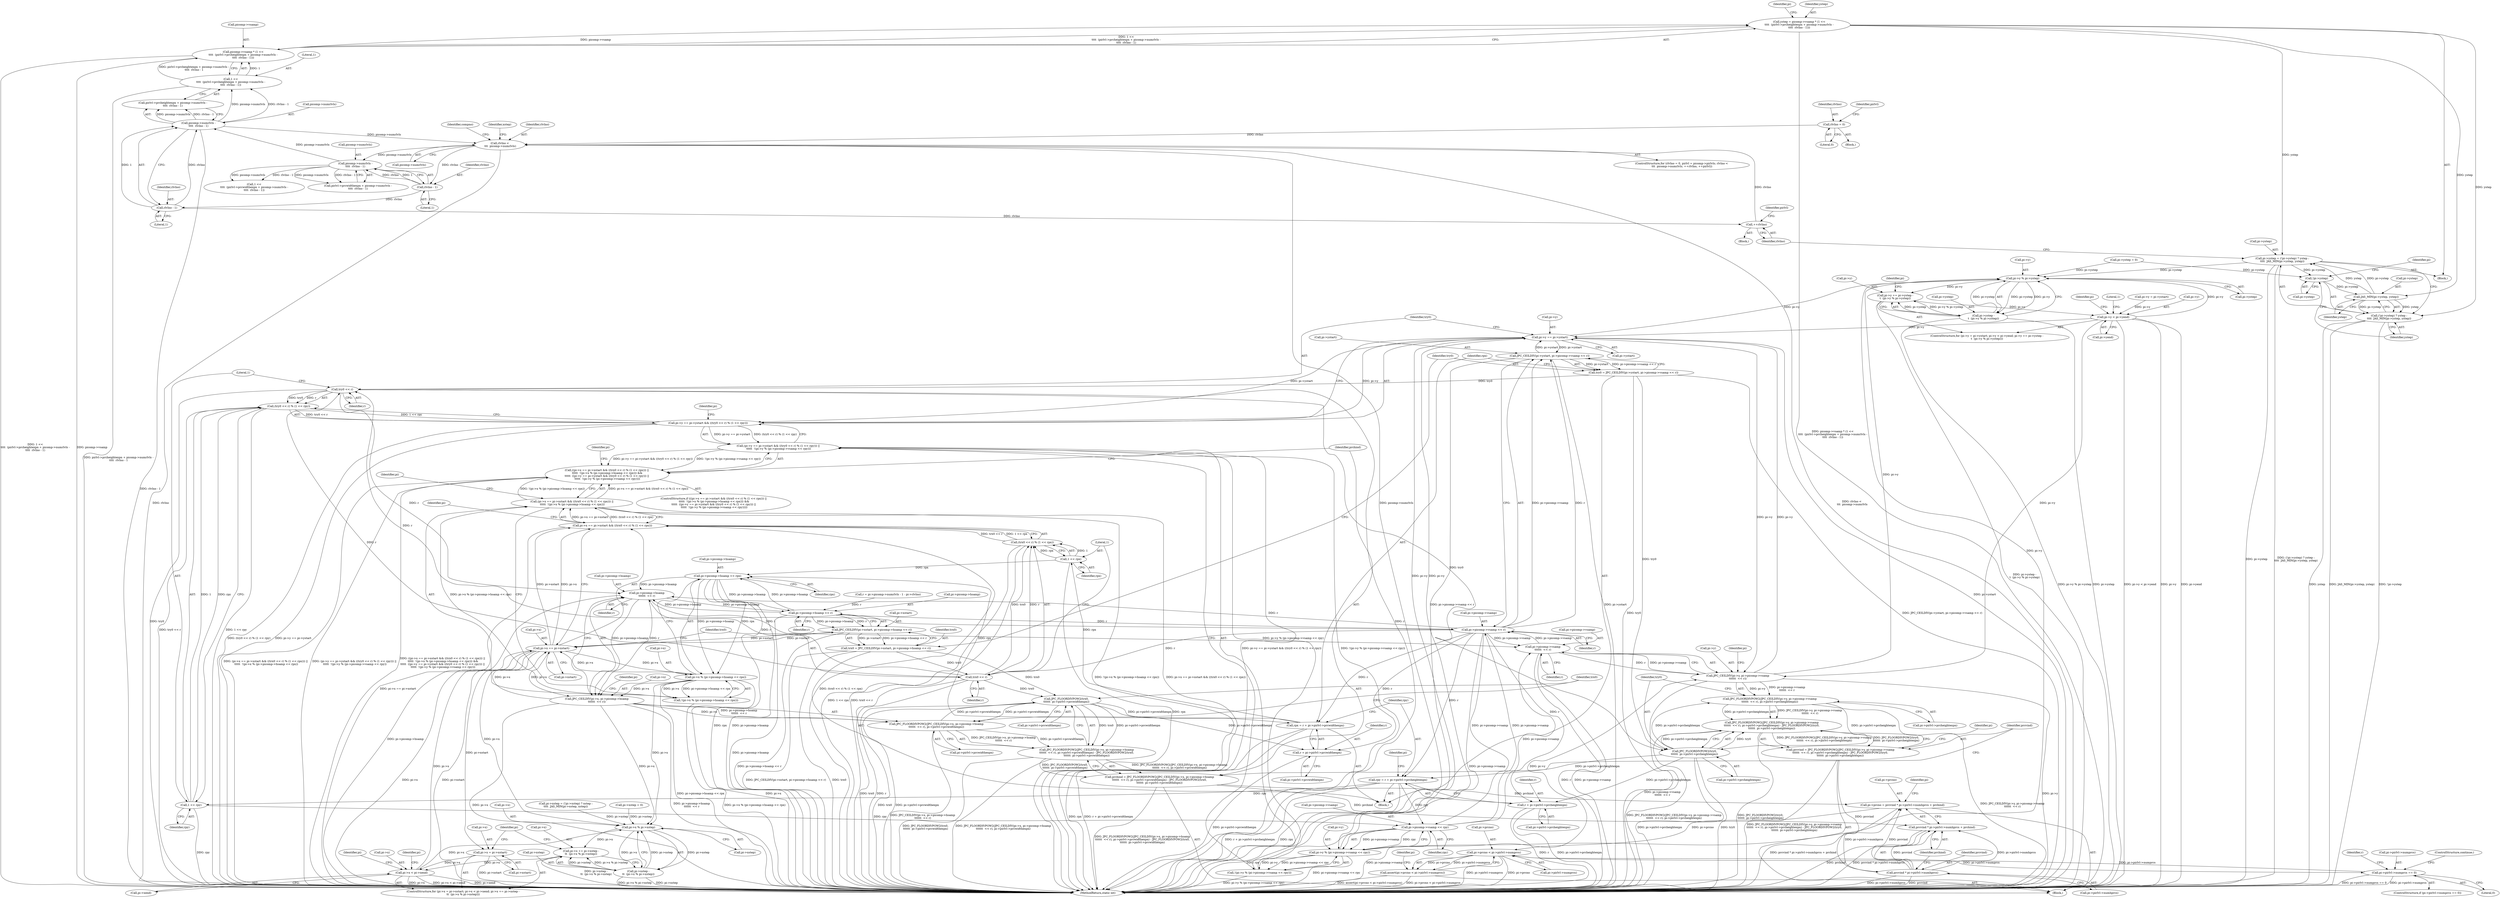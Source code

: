 digraph "1_jasper_aa0b0f79ade5eef8b0e7a214c03f5af54b36ba7d_0@integer" {
"1000203" [label="(Call,ystep = picomp->vsamp * (1 <<\n\t\t\t\t  (pirlvl->prcheightexpn + picomp->numrlvls -\n\t\t\t\t  rlvlno - 1)))"];
"1000205" [label="(Call,picomp->vsamp * (1 <<\n\t\t\t\t  (pirlvl->prcheightexpn + picomp->numrlvls -\n\t\t\t\t  rlvlno - 1)))"];
"1000209" [label="(Call,1 <<\n\t\t\t\t  (pirlvl->prcheightexpn + picomp->numrlvls -\n\t\t\t\t  rlvlno - 1))"];
"1000215" [label="(Call,picomp->numrlvls -\n\t\t\t\t  rlvlno - 1)"];
"1000196" [label="(Call,picomp->numrlvls -\n\t\t\t\t  rlvlno - 1)"];
"1000173" [label="(Call,rlvlno <\n \t\t\t  picomp->numrlvls)"];
"1000165" [label="(Call,rlvlno = 0)"];
"1000179" [label="(Call,++rlvlno)"];
"1000219" [label="(Call,rlvlno - 1)"];
"1000200" [label="(Call,rlvlno - 1)"];
"1000237" [label="(Call,pi->ystep = (!pi->ystep) ? ystep :\n\t\t\t\t  JAS_MIN(pi->ystep, ystep))"];
"1000242" [label="(Call,!pi->ystep)"];
"1000247" [label="(Call,JAS_MIN(pi->ystep, ystep))"];
"1000241" [label="(Call,(!pi->ystep) ? ystep :\n\t\t\t\t  JAS_MIN(pi->ystep, ystep))"];
"1000280" [label="(Call,pi->y % pi->ystep)"];
"1000272" [label="(Call,pi->y += pi->ystep -\n\t  (pi->y % pi->ystep))"];
"1000265" [label="(Call,pi->y < pi->yend)"];
"1000516" [label="(Call,pi->y == pi->ystart)"];
"1000455" [label="(Call,JPC_CEILDIV(pi->ystart, pi->picomp->vsamp << r))"];
"1000453" [label="(Call,try0 = JPC_CEILDIV(pi->ystart, pi->picomp->vsamp << r))"];
"1000524" [label="(Call,try0 << r)"];
"1000523" [label="(Call,(try0 << r) % (1 << rpy))"];
"1000515" [label="(Call,pi->y == pi->ystart && ((try0 << r) % (1 << rpy)))"];
"1000514" [label="(Call,(pi->y == pi->ystart && ((try0 << r) % (1 << rpy))) ||\n \t\t\t\t\t  !(pi->y % (pi->picomp->vsamp << rpy)))"];
"1000485" [label="(Call,((pi->x == pi->xstart && ((trx0 << r) % (1 << rpx))) ||\n \t\t\t\t\t  !(pi->x % (pi->picomp->hsamp << rpx))) &&\n\t\t\t\t\t  ((pi->y == pi->ystart && ((try0 << r) % (1 << rpy))) ||\n \t\t\t\t\t  !(pi->y % (pi->picomp->vsamp << rpy))))"];
"1000551" [label="(Call,pi->picomp->hsamp\n\t\t\t\t\t\t  << r)"];
"1000446" [label="(Call,pi->picomp->hsamp << r)"];
"1000442" [label="(Call,JPC_CEILDIV(pi->xstart, pi->picomp->hsamp << r))"];
"1000440" [label="(Call,trx0 = JPC_CEILDIV(pi->xstart, pi->picomp->hsamp << r))"];
"1000496" [label="(Call,trx0 << r)"];
"1000495" [label="(Call,(trx0 << r) % (1 << rpx))"];
"1000487" [label="(Call,pi->x == pi->xstart && ((trx0 << r) % (1 << rpx)))"];
"1000486" [label="(Call,(pi->x == pi->xstart && ((trx0 << r) % (1 << rpx))) ||\n \t\t\t\t\t  !(pi->x % (pi->picomp->hsamp << rpx)))"];
"1000563" [label="(Call,JPC_FLOORDIVPOW2(trx0,\n\t\t\t\t\t\t  pi->pirlvl->prcwidthexpn))"];
"1000466" [label="(Call,rpx = r + pi->pirlvl->prcwidthexpn)"];
"1000499" [label="(Call,1 << rpx)"];
"1000507" [label="(Call,pi->picomp->hsamp << rpx)"];
"1000503" [label="(Call,pi->x % (pi->picomp->hsamp << rpx))"];
"1000311" [label="(Call,pi->x % pi->xstep)"];
"1000303" [label="(Call,pi->x += pi->xstep -\n\t\t  (pi->x % pi->xstep))"];
"1000296" [label="(Call,pi->x < pi->xend)"];
"1000488" [label="(Call,pi->x == pi->xstart)"];
"1000289" [label="(Call,pi->x = pi->xstart)"];
"1000547" [label="(Call,JPC_CEILDIV(pi->x, pi->picomp->hsamp\n\t\t\t\t\t\t  << r))"];
"1000546" [label="(Call,JPC_FLOORDIVPOW2(JPC_CEILDIV(pi->x, pi->picomp->hsamp\n\t\t\t\t\t\t  << r), pi->pirlvl->prcwidthexpn))"];
"1000545" [label="(Call,JPC_FLOORDIVPOW2(JPC_CEILDIV(pi->x, pi->picomp->hsamp\n\t\t\t\t\t\t  << r), pi->pirlvl->prcwidthexpn) - JPC_FLOORDIVPOW2(trx0,\n\t\t\t\t\t\t  pi->pirlvl->prcwidthexpn))"];
"1000543" [label="(Call,prchind = JPC_FLOORDIVPOW2(JPC_CEILDIV(pi->x, pi->picomp->hsamp\n\t\t\t\t\t\t  << r), pi->pirlvl->prcwidthexpn) - JPC_FLOORDIVPOW2(trx0,\n\t\t\t\t\t\t  pi->pirlvl->prcwidthexpn))"];
"1000597" [label="(Call,pi->prcno = prcvind * pi->pirlvl->numhprcs + prchind)"];
"1000611" [label="(Call,pi->prcno < pi->pirlvl->numprcs)"];
"1000418" [label="(Call,pi->pirlvl->numprcs == 0)"];
"1000610" [label="(Call,assert(pi->prcno < pi->pirlvl->numprcs))"];
"1000601" [label="(Call,prcvind * pi->pirlvl->numhprcs + prchind)"];
"1000307" [label="(Call,pi->xstep -\n\t\t  (pi->x % pi->xstep))"];
"1000502" [label="(Call,!(pi->x % (pi->picomp->hsamp << rpx)))"];
"1000468" [label="(Call,r + pi->pirlvl->prcwidthexpn)"];
"1000459" [label="(Call,pi->picomp->vsamp << r)"];
"1000475" [label="(Call,rpy = r + pi->pirlvl->prcheightexpn)"];
"1000527" [label="(Call,1 << rpy)"];
"1000535" [label="(Call,pi->picomp->vsamp << rpy)"];
"1000531" [label="(Call,pi->y % (pi->picomp->vsamp << rpy))"];
"1000530" [label="(Call,!(pi->y % (pi->picomp->vsamp << rpy)))"];
"1000574" [label="(Call,JPC_CEILDIV(pi->y, pi->picomp->vsamp\n\t\t\t\t\t\t  << r))"];
"1000573" [label="(Call,JPC_FLOORDIVPOW2(JPC_CEILDIV(pi->y, pi->picomp->vsamp\n\t\t\t\t\t\t  << r), pi->pirlvl->prcheightexpn))"];
"1000572" [label="(Call,JPC_FLOORDIVPOW2(JPC_CEILDIV(pi->y, pi->picomp->vsamp\n\t\t\t\t\t\t  << r), pi->pirlvl->prcheightexpn) - JPC_FLOORDIVPOW2(try0,\n\t\t\t\t\t\t  pi->pirlvl->prcheightexpn))"];
"1000570" [label="(Call,prcvind = JPC_FLOORDIVPOW2(JPC_CEILDIV(pi->y, pi->picomp->vsamp\n\t\t\t\t\t\t  << r), pi->pirlvl->prcheightexpn) - JPC_FLOORDIVPOW2(try0,\n\t\t\t\t\t\t  pi->pirlvl->prcheightexpn))"];
"1000602" [label="(Call,prcvind * pi->pirlvl->numhprcs)"];
"1000590" [label="(Call,JPC_FLOORDIVPOW2(try0,\n\t\t\t\t\t\t  pi->pirlvl->prcheightexpn))"];
"1000477" [label="(Call,r + pi->pirlvl->prcheightexpn)"];
"1000578" [label="(Call,pi->picomp->vsamp\n\t\t\t\t\t\t  << r)"];
"1000276" [label="(Call,pi->ystep -\n\t  (pi->y % pi->ystep))"];
"1000219" [label="(Call,rlvlno - 1)"];
"1000611" [label="(Call,pi->prcno < pi->pirlvl->numprcs)"];
"1000274" [label="(Identifier,pi)"];
"1000612" [label="(Call,pi->prcno)"];
"1000501" [label="(Identifier,rpx)"];
"1000598" [label="(Call,pi->prcno)"];
"1000249" [label="(Identifier,pi)"];
"1000163" [label="(ControlStructure,for (rlvlno = 0, pirlvl = picomp->pirlvls; rlvlno <\n \t\t\t  picomp->numrlvls; ++rlvlno, ++pirlvl))"];
"1000272" [label="(Call,pi->y += pi->ystep -\n\t  (pi->y % pi->ystep))"];
"1000478" [label="(Identifier,r)"];
"1000546" [label="(Call,JPC_FLOORDIVPOW2(JPC_CEILDIV(pi->x, pi->picomp->hsamp\n\t\t\t\t\t\t  << r), pi->pirlvl->prcwidthexpn))"];
"1000604" [label="(Call,pi->pirlvl->numhprcs)"];
"1000257" [label="(ControlStructure,for (pi->y = pi->ystart; pi->y < pi->yend; pi->y += pi->ystep -\n\t  (pi->y % pi->ystep)))"];
"1000484" [label="(ControlStructure,if (((pi->x == pi->xstart && ((trx0 << r) % (1 << rpx))) ||\n \t\t\t\t\t  !(pi->x % (pi->picomp->hsamp << rpx))) &&\n\t\t\t\t\t  ((pi->y == pi->ystart && ((try0 << r) % (1 << rpy))) ||\n \t\t\t\t\t  !(pi->y % (pi->picomp->vsamp << rpy)))))"];
"1000303" [label="(Call,pi->x += pi->xstep -\n\t\t  (pi->x % pi->xstep))"];
"1000280" [label="(Call,pi->y % pi->ystep)"];
"1000498" [label="(Identifier,r)"];
"1000266" [label="(Call,pi->y)"];
"1000179" [label="(Call,++rlvlno)"];
"1000542" [label="(Block,)"];
"1000297" [label="(Call,pi->x)"];
"1000490" [label="(Identifier,pi)"];
"1000192" [label="(Call,pirlvl->prcwidthexpn + picomp->numrlvls -\n\t\t\t\t  rlvlno - 1)"];
"1000584" [label="(Identifier,r)"];
"1000291" [label="(Identifier,pi)"];
"1000165" [label="(Call,rlvlno = 0)"];
"1000529" [label="(Identifier,rpy)"];
"1000281" [label="(Call,pi->y)"];
"1000514" [label="(Call,(pi->y == pi->ystart && ((try0 << r) % (1 << rpy))) ||\n \t\t\t\t\t  !(pi->y % (pi->picomp->vsamp << rpy)))"];
"1000527" [label="(Call,1 << rpy)"];
"1000196" [label="(Call,picomp->numrlvls -\n\t\t\t\t  rlvlno - 1)"];
"1000304" [label="(Call,pi->x)"];
"1000440" [label="(Call,trx0 = JPC_CEILDIV(pi->xstart, pi->picomp->hsamp << r))"];
"1000504" [label="(Call,pi->x)"];
"1000312" [label="(Call,pi->x)"];
"1000410" [label="(Identifier,pi)"];
"1000419" [label="(Call,pi->pirlvl->numprcs)"];
"1000426" [label="(ControlStructure,continue;)"];
"1000469" [label="(Identifier,r)"];
"1000222" [label="(Call,pi->xstep = (!pi->xstep) ? xstep :\n\t\t\t\t  JAS_MIN(pi->xstep, xstep))"];
"1000587" [label="(Identifier,pi)"];
"1000487" [label="(Call,pi->x == pi->xstart && ((trx0 << r) % (1 << rpx)))"];
"1000485" [label="(Call,((pi->x == pi->xstart && ((trx0 << r) % (1 << rpx))) ||\n \t\t\t\t\t  !(pi->x % (pi->picomp->hsamp << rpx))) &&\n\t\t\t\t\t  ((pi->y == pi->ystart && ((try0 << r) % (1 << rpy))) ||\n \t\t\t\t\t  !(pi->y % (pi->picomp->vsamp << rpy))))"];
"1000183" [label="(Block,)"];
"1000508" [label="(Call,pi->picomp->hsamp)"];
"1000479" [label="(Call,pi->pirlvl->prcheightexpn)"];
"1000495" [label="(Call,(trx0 << r) % (1 << rpx))"];
"1000591" [label="(Identifier,try0)"];
"1000515" [label="(Call,pi->y == pi->ystart && ((try0 << r) % (1 << rpy)))"];
"1000676" [label="(MethodReturn,static int)"];
"1000293" [label="(Call,pi->xstart)"];
"1000531" [label="(Call,pi->y % (pi->picomp->vsamp << rpy))"];
"1000570" [label="(Call,prcvind = JPC_FLOORDIVPOW2(JPC_CEILDIV(pi->y, pi->picomp->vsamp\n\t\t\t\t\t\t  << r), pi->pirlvl->prcheightexpn) - JPC_FLOORDIVPOW2(try0,\n\t\t\t\t\t\t  pi->pirlvl->prcheightexpn))"];
"1000185" [label="(Identifier,xstep)"];
"1000166" [label="(Identifier,rlvlno)"];
"1000497" [label="(Identifier,trx0)"];
"1000300" [label="(Call,pi->xend)"];
"1000613" [label="(Identifier,pi)"];
"1000518" [label="(Identifier,pi)"];
"1000454" [label="(Identifier,try0)"];
"1000603" [label="(Identifier,prcvind)"];
"1000288" [label="(ControlStructure,for (pi->x = pi->xstart; pi->x < pi->xend; pi->x += pi->xstep -\n\t\t  (pi->x % pi->xstep)))"];
"1000243" [label="(Call,pi->ystep)"];
"1000528" [label="(Literal,1)"];
"1000532" [label="(Call,pi->y)"];
"1000475" [label="(Call,rpy = r + pi->pirlvl->prcheightexpn)"];
"1000599" [label="(Identifier,pi)"];
"1000132" [label="(Call,pi->xstep = 0)"];
"1000277" [label="(Call,pi->ystep)"];
"1000499" [label="(Call,1 << rpx)"];
"1000203" [label="(Call,ystep = picomp->vsamp * (1 <<\n\t\t\t\t  (pirlvl->prcheightexpn + picomp->numrlvls -\n\t\t\t\t  rlvlno - 1)))"];
"1000211" [label="(Call,pirlvl->prcheightexpn + picomp->numrlvls -\n\t\t\t\t  rlvlno - 1)"];
"1000541" [label="(Identifier,rpy)"];
"1000536" [label="(Call,pi->picomp->vsamp)"];
"1000418" [label="(Call,pi->pirlvl->numprcs == 0)"];
"1000574" [label="(Call,JPC_CEILDIV(pi->y, pi->picomp->vsamp\n\t\t\t\t\t\t  << r))"];
"1000535" [label="(Call,pi->picomp->vsamp << rpy)"];
"1000456" [label="(Call,pi->ystart)"];
"1000167" [label="(Literal,0)"];
"1000205" [label="(Call,picomp->vsamp * (1 <<\n\t\t\t\t  (pirlvl->prcheightexpn + picomp->numrlvls -\n\t\t\t\t  rlvlno - 1)))"];
"1000468" [label="(Call,r + pi->pirlvl->prcwidthexpn)"];
"1000290" [label="(Call,pi->x)"];
"1000174" [label="(Identifier,rlvlno)"];
"1000530" [label="(Call,!(pi->y % (pi->picomp->vsamp << rpy)))"];
"1000417" [label="(ControlStructure,if (pi->pirlvl->numprcs == 0))"];
"1000523" [label="(Call,(try0 << r) % (1 << rpy))"];
"1000323" [label="(Identifier,pi)"];
"1000427" [label="(Call,r = pi->picomp->numrlvls - 1 - pi->rlvlno)"];
"1000503" [label="(Call,pi->x % (pi->picomp->hsamp << rpx))"];
"1000164" [label="(Block,)"];
"1000572" [label="(Call,JPC_FLOORDIVPOW2(JPC_CEILDIV(pi->y, pi->picomp->vsamp\n\t\t\t\t\t\t  << r), pi->pirlvl->prcheightexpn) - JPC_FLOORDIVPOW2(try0,\n\t\t\t\t\t\t  pi->pirlvl->prcheightexpn))"];
"1000307" [label="(Call,pi->xstep -\n\t\t  (pi->x % pi->xstep))"];
"1000190" [label="(Call,1 <<\n\t\t\t\t  (pirlvl->prcwidthexpn + picomp->numrlvls -\n\t\t\t\t  rlvlno - 1))"];
"1000182" [label="(Identifier,pirlvl)"];
"1000284" [label="(Call,pi->ystep)"];
"1000597" [label="(Call,pi->prcno = prcvind * pi->pirlvl->numhprcs + prchind)"];
"1000575" [label="(Call,pi->y)"];
"1000452" [label="(Identifier,r)"];
"1000526" [label="(Identifier,r)"];
"1000557" [label="(Identifier,r)"];
"1000551" [label="(Call,pi->picomp->hsamp\n\t\t\t\t\t\t  << r)"];
"1000488" [label="(Call,pi->x == pi->xstart)"];
"1000221" [label="(Literal,1)"];
"1000237" [label="(Call,pi->ystep = (!pi->ystep) ? ystep :\n\t\t\t\t  JAS_MIN(pi->ystep, ystep))"];
"1000267" [label="(Identifier,pi)"];
"1000298" [label="(Identifier,pi)"];
"1000579" [label="(Call,pi->picomp->vsamp)"];
"1000251" [label="(Identifier,ystep)"];
"1000507" [label="(Call,pi->picomp->hsamp << rpx)"];
"1000224" [label="(Identifier,pi)"];
"1000563" [label="(Call,JPC_FLOORDIVPOW2(trx0,\n\t\t\t\t\t\t  pi->pirlvl->prcwidthexpn))"];
"1000520" [label="(Call,pi->ystart)"];
"1000470" [label="(Call,pi->pirlvl->prcwidthexpn)"];
"1000492" [label="(Call,pi->xstart)"];
"1000615" [label="(Call,pi->pirlvl->numprcs)"];
"1000311" [label="(Call,pi->x % pi->xstep)"];
"1000215" [label="(Call,picomp->numrlvls -\n\t\t\t\t  rlvlno - 1)"];
"1000424" [label="(Literal,0)"];
"1000201" [label="(Identifier,rlvlno)"];
"1000609" [label="(Identifier,prchind)"];
"1000315" [label="(Call,pi->xstep)"];
"1000496" [label="(Call,trx0 << r)"];
"1000169" [label="(Identifier,pirlvl)"];
"1000247" [label="(Call,JAS_MIN(pi->ystep, ystep))"];
"1000565" [label="(Call,pi->pirlvl->prcwidthexpn)"];
"1000558" [label="(Call,pi->pirlvl->prcwidthexpn)"];
"1000209" [label="(Call,1 <<\n\t\t\t\t  (pirlvl->prcheightexpn + picomp->numrlvls -\n\t\t\t\t  rlvlno - 1))"];
"1000296" [label="(Call,pi->x < pi->xend)"];
"1000200" [label="(Call,rlvlno - 1)"];
"1000545" [label="(Call,JPC_FLOORDIVPOW2(JPC_CEILDIV(pi->x, pi->picomp->hsamp\n\t\t\t\t\t\t  << r), pi->pirlvl->prcwidthexpn) - JPC_FLOORDIVPOW2(trx0,\n\t\t\t\t\t\t  pi->pirlvl->prcwidthexpn))"];
"1000206" [label="(Call,picomp->vsamp)"];
"1000159" [label="(Identifier,compno)"];
"1000443" [label="(Call,pi->xstart)"];
"1000564" [label="(Identifier,trx0)"];
"1000585" [label="(Call,pi->pirlvl->prcheightexpn)"];
"1000547" [label="(Call,JPC_CEILDIV(pi->x, pi->picomp->hsamp\n\t\t\t\t\t\t  << r))"];
"1000466" [label="(Call,rpx = r + pi->pirlvl->prcwidthexpn)"];
"1000477" [label="(Call,r + pi->pirlvl->prcheightexpn)"];
"1000467" [label="(Identifier,rpx)"];
"1000560" [label="(Identifier,pi)"];
"1000220" [label="(Identifier,rlvlno)"];
"1000180" [label="(Identifier,rlvlno)"];
"1000453" [label="(Call,try0 = JPC_CEILDIV(pi->ystart, pi->picomp->vsamp << r))"];
"1000446" [label="(Call,pi->picomp->hsamp << r)"];
"1000513" [label="(Identifier,rpx)"];
"1000137" [label="(Call,pi->ystep = 0)"];
"1000460" [label="(Call,pi->picomp->vsamp)"];
"1000578" [label="(Call,pi->picomp->vsamp\n\t\t\t\t\t\t  << r)"];
"1000524" [label="(Call,try0 << r)"];
"1000476" [label="(Identifier,rpy)"];
"1000202" [label="(Literal,1)"];
"1000248" [label="(Call,pi->ystep)"];
"1000592" [label="(Call,pi->pirlvl->prcheightexpn)"];
"1000246" [label="(Identifier,ystep)"];
"1000486" [label="(Call,(pi->x == pi->xstart && ((trx0 << r) % (1 << rpx))) ||\n \t\t\t\t\t  !(pi->x % (pi->picomp->hsamp << rpx)))"];
"1000543" [label="(Call,prchind = JPC_FLOORDIVPOW2(JPC_CEILDIV(pi->x, pi->picomp->hsamp\n\t\t\t\t\t\t  << r), pi->pirlvl->prcwidthexpn) - JPC_FLOORDIVPOW2(trx0,\n\t\t\t\t\t\t  pi->pirlvl->prcwidthexpn))"];
"1000459" [label="(Call,pi->picomp->vsamp << r)"];
"1000601" [label="(Call,prcvind * pi->pirlvl->numhprcs + prchind)"];
"1000197" [label="(Call,picomp->numrlvls)"];
"1000269" [label="(Call,pi->yend)"];
"1000273" [label="(Call,pi->y)"];
"1000623" [label="(Identifier,pi)"];
"1000590" [label="(Call,JPC_FLOORDIVPOW2(try0,\n\t\t\t\t\t\t  pi->pirlvl->prcheightexpn))"];
"1000265" [label="(Call,pi->y < pi->yend)"];
"1000175" [label="(Call,picomp->numrlvls)"];
"1000552" [label="(Call,pi->picomp->hsamp)"];
"1000416" [label="(Block,)"];
"1000465" [label="(Identifier,r)"];
"1000204" [label="(Identifier,ystep)"];
"1000500" [label="(Literal,1)"];
"1000675" [label="(Literal,1)"];
"1000517" [label="(Call,pi->y)"];
"1000447" [label="(Call,pi->picomp->hsamp)"];
"1000216" [label="(Call,picomp->numrlvls)"];
"1000525" [label="(Identifier,try0)"];
"1000516" [label="(Call,pi->y == pi->ystart)"];
"1000242" [label="(Call,!pi->ystep)"];
"1000489" [label="(Call,pi->x)"];
"1000602" [label="(Call,prcvind * pi->pirlvl->numhprcs)"];
"1000502" [label="(Call,!(pi->x % (pi->picomp->hsamp << rpx)))"];
"1000571" [label="(Identifier,prcvind)"];
"1000210" [label="(Literal,1)"];
"1000258" [label="(Call,pi->y = pi->ystart)"];
"1000289" [label="(Call,pi->x = pi->xstart)"];
"1000178" [label="(Block,)"];
"1000533" [label="(Identifier,pi)"];
"1000173" [label="(Call,rlvlno <\n \t\t\t  picomp->numrlvls)"];
"1000241" [label="(Call,(!pi->ystep) ? ystep :\n\t\t\t\t  JAS_MIN(pi->ystep, ystep))"];
"1000428" [label="(Identifier,r)"];
"1000544" [label="(Identifier,prchind)"];
"1000238" [label="(Call,pi->ystep)"];
"1000548" [label="(Call,pi->x)"];
"1000308" [label="(Call,pi->xstep)"];
"1000442" [label="(Call,JPC_CEILDIV(pi->xstart, pi->picomp->hsamp << r))"];
"1000573" [label="(Call,JPC_FLOORDIVPOW2(JPC_CEILDIV(pi->y, pi->picomp->vsamp\n\t\t\t\t\t\t  << r), pi->pirlvl->prcheightexpn))"];
"1000505" [label="(Identifier,pi)"];
"1000276" [label="(Call,pi->ystep -\n\t  (pi->y % pi->ystep))"];
"1000610" [label="(Call,assert(pi->prcno < pi->pirlvl->numprcs))"];
"1000441" [label="(Identifier,trx0)"];
"1000455" [label="(Call,JPC_CEILDIV(pi->ystart, pi->picomp->vsamp << r))"];
"1000203" -> "1000183"  [label="AST: "];
"1000203" -> "1000205"  [label="CFG: "];
"1000204" -> "1000203"  [label="AST: "];
"1000205" -> "1000203"  [label="AST: "];
"1000224" -> "1000203"  [label="CFG: "];
"1000203" -> "1000676"  [label="DDG: picomp->vsamp * (1 <<\n\t\t\t\t  (pirlvl->prcheightexpn + picomp->numrlvls -\n\t\t\t\t  rlvlno - 1))"];
"1000205" -> "1000203"  [label="DDG: picomp->vsamp"];
"1000205" -> "1000203"  [label="DDG: 1 <<\n\t\t\t\t  (pirlvl->prcheightexpn + picomp->numrlvls -\n\t\t\t\t  rlvlno - 1)"];
"1000203" -> "1000237"  [label="DDG: ystep"];
"1000203" -> "1000241"  [label="DDG: ystep"];
"1000203" -> "1000247"  [label="DDG: ystep"];
"1000205" -> "1000209"  [label="CFG: "];
"1000206" -> "1000205"  [label="AST: "];
"1000209" -> "1000205"  [label="AST: "];
"1000205" -> "1000676"  [label="DDG: 1 <<\n\t\t\t\t  (pirlvl->prcheightexpn + picomp->numrlvls -\n\t\t\t\t  rlvlno - 1)"];
"1000205" -> "1000676"  [label="DDG: picomp->vsamp"];
"1000209" -> "1000205"  [label="DDG: 1"];
"1000209" -> "1000205"  [label="DDG: pirlvl->prcheightexpn + picomp->numrlvls -\n\t\t\t\t  rlvlno - 1"];
"1000209" -> "1000211"  [label="CFG: "];
"1000210" -> "1000209"  [label="AST: "];
"1000211" -> "1000209"  [label="AST: "];
"1000209" -> "1000676"  [label="DDG: pirlvl->prcheightexpn + picomp->numrlvls -\n\t\t\t\t  rlvlno - 1"];
"1000215" -> "1000209"  [label="DDG: picomp->numrlvls"];
"1000215" -> "1000209"  [label="DDG: rlvlno - 1"];
"1000215" -> "1000211"  [label="AST: "];
"1000215" -> "1000219"  [label="CFG: "];
"1000216" -> "1000215"  [label="AST: "];
"1000219" -> "1000215"  [label="AST: "];
"1000211" -> "1000215"  [label="CFG: "];
"1000215" -> "1000676"  [label="DDG: rlvlno - 1"];
"1000215" -> "1000173"  [label="DDG: picomp->numrlvls"];
"1000215" -> "1000211"  [label="DDG: picomp->numrlvls"];
"1000215" -> "1000211"  [label="DDG: rlvlno - 1"];
"1000196" -> "1000215"  [label="DDG: picomp->numrlvls"];
"1000219" -> "1000215"  [label="DDG: rlvlno"];
"1000219" -> "1000215"  [label="DDG: 1"];
"1000196" -> "1000192"  [label="AST: "];
"1000196" -> "1000200"  [label="CFG: "];
"1000197" -> "1000196"  [label="AST: "];
"1000200" -> "1000196"  [label="AST: "];
"1000192" -> "1000196"  [label="CFG: "];
"1000196" -> "1000190"  [label="DDG: picomp->numrlvls"];
"1000196" -> "1000190"  [label="DDG: rlvlno - 1"];
"1000196" -> "1000192"  [label="DDG: picomp->numrlvls"];
"1000196" -> "1000192"  [label="DDG: rlvlno - 1"];
"1000173" -> "1000196"  [label="DDG: picomp->numrlvls"];
"1000200" -> "1000196"  [label="DDG: rlvlno"];
"1000200" -> "1000196"  [label="DDG: 1"];
"1000173" -> "1000163"  [label="AST: "];
"1000173" -> "1000175"  [label="CFG: "];
"1000174" -> "1000173"  [label="AST: "];
"1000175" -> "1000173"  [label="AST: "];
"1000185" -> "1000173"  [label="CFG: "];
"1000159" -> "1000173"  [label="CFG: "];
"1000173" -> "1000676"  [label="DDG: rlvlno <\n \t\t\t  picomp->numrlvls"];
"1000173" -> "1000676"  [label="DDG: rlvlno"];
"1000173" -> "1000676"  [label="DDG: picomp->numrlvls"];
"1000165" -> "1000173"  [label="DDG: rlvlno"];
"1000179" -> "1000173"  [label="DDG: rlvlno"];
"1000173" -> "1000200"  [label="DDG: rlvlno"];
"1000165" -> "1000164"  [label="AST: "];
"1000165" -> "1000167"  [label="CFG: "];
"1000166" -> "1000165"  [label="AST: "];
"1000167" -> "1000165"  [label="AST: "];
"1000169" -> "1000165"  [label="CFG: "];
"1000179" -> "1000178"  [label="AST: "];
"1000179" -> "1000180"  [label="CFG: "];
"1000180" -> "1000179"  [label="AST: "];
"1000182" -> "1000179"  [label="CFG: "];
"1000219" -> "1000179"  [label="DDG: rlvlno"];
"1000219" -> "1000221"  [label="CFG: "];
"1000220" -> "1000219"  [label="AST: "];
"1000221" -> "1000219"  [label="AST: "];
"1000200" -> "1000219"  [label="DDG: rlvlno"];
"1000200" -> "1000202"  [label="CFG: "];
"1000201" -> "1000200"  [label="AST: "];
"1000202" -> "1000200"  [label="AST: "];
"1000237" -> "1000183"  [label="AST: "];
"1000237" -> "1000241"  [label="CFG: "];
"1000238" -> "1000237"  [label="AST: "];
"1000241" -> "1000237"  [label="AST: "];
"1000180" -> "1000237"  [label="CFG: "];
"1000237" -> "1000676"  [label="DDG: pi->ystep"];
"1000237" -> "1000676"  [label="DDG: (!pi->ystep) ? ystep :\n\t\t\t\t  JAS_MIN(pi->ystep, ystep)"];
"1000247" -> "1000237"  [label="DDG: ystep"];
"1000247" -> "1000237"  [label="DDG: pi->ystep"];
"1000237" -> "1000242"  [label="DDG: pi->ystep"];
"1000237" -> "1000280"  [label="DDG: pi->ystep"];
"1000242" -> "1000241"  [label="AST: "];
"1000242" -> "1000243"  [label="CFG: "];
"1000243" -> "1000242"  [label="AST: "];
"1000246" -> "1000242"  [label="CFG: "];
"1000249" -> "1000242"  [label="CFG: "];
"1000137" -> "1000242"  [label="DDG: pi->ystep"];
"1000242" -> "1000247"  [label="DDG: pi->ystep"];
"1000247" -> "1000241"  [label="AST: "];
"1000247" -> "1000251"  [label="CFG: "];
"1000248" -> "1000247"  [label="AST: "];
"1000251" -> "1000247"  [label="AST: "];
"1000241" -> "1000247"  [label="CFG: "];
"1000247" -> "1000241"  [label="DDG: ystep"];
"1000247" -> "1000241"  [label="DDG: pi->ystep"];
"1000241" -> "1000246"  [label="CFG: "];
"1000246" -> "1000241"  [label="AST: "];
"1000241" -> "1000676"  [label="DDG: !pi->ystep"];
"1000241" -> "1000676"  [label="DDG: ystep"];
"1000241" -> "1000676"  [label="DDG: JAS_MIN(pi->ystep, ystep)"];
"1000280" -> "1000276"  [label="AST: "];
"1000280" -> "1000284"  [label="CFG: "];
"1000281" -> "1000280"  [label="AST: "];
"1000284" -> "1000280"  [label="AST: "];
"1000276" -> "1000280"  [label="CFG: "];
"1000280" -> "1000272"  [label="DDG: pi->y"];
"1000280" -> "1000276"  [label="DDG: pi->ystep"];
"1000280" -> "1000276"  [label="DDG: pi->y"];
"1000574" -> "1000280"  [label="DDG: pi->y"];
"1000265" -> "1000280"  [label="DDG: pi->y"];
"1000516" -> "1000280"  [label="DDG: pi->y"];
"1000531" -> "1000280"  [label="DDG: pi->y"];
"1000276" -> "1000280"  [label="DDG: pi->ystep"];
"1000137" -> "1000280"  [label="DDG: pi->ystep"];
"1000272" -> "1000257"  [label="AST: "];
"1000272" -> "1000276"  [label="CFG: "];
"1000273" -> "1000272"  [label="AST: "];
"1000276" -> "1000272"  [label="AST: "];
"1000267" -> "1000272"  [label="CFG: "];
"1000272" -> "1000676"  [label="DDG: pi->ystep -\n\t  (pi->y % pi->ystep)"];
"1000272" -> "1000265"  [label="DDG: pi->y"];
"1000276" -> "1000272"  [label="DDG: pi->ystep"];
"1000276" -> "1000272"  [label="DDG: pi->y % pi->ystep"];
"1000265" -> "1000257"  [label="AST: "];
"1000265" -> "1000269"  [label="CFG: "];
"1000266" -> "1000265"  [label="AST: "];
"1000269" -> "1000265"  [label="AST: "];
"1000291" -> "1000265"  [label="CFG: "];
"1000675" -> "1000265"  [label="CFG: "];
"1000265" -> "1000676"  [label="DDG: pi->yend"];
"1000265" -> "1000676"  [label="DDG: pi->y < pi->yend"];
"1000265" -> "1000676"  [label="DDG: pi->y"];
"1000258" -> "1000265"  [label="DDG: pi->y"];
"1000265" -> "1000516"  [label="DDG: pi->y"];
"1000265" -> "1000574"  [label="DDG: pi->y"];
"1000516" -> "1000515"  [label="AST: "];
"1000516" -> "1000520"  [label="CFG: "];
"1000517" -> "1000516"  [label="AST: "];
"1000520" -> "1000516"  [label="AST: "];
"1000525" -> "1000516"  [label="CFG: "];
"1000515" -> "1000516"  [label="CFG: "];
"1000516" -> "1000676"  [label="DDG: pi->ystart"];
"1000516" -> "1000455"  [label="DDG: pi->ystart"];
"1000516" -> "1000515"  [label="DDG: pi->y"];
"1000516" -> "1000515"  [label="DDG: pi->ystart"];
"1000574" -> "1000516"  [label="DDG: pi->y"];
"1000531" -> "1000516"  [label="DDG: pi->y"];
"1000455" -> "1000516"  [label="DDG: pi->ystart"];
"1000516" -> "1000531"  [label="DDG: pi->y"];
"1000516" -> "1000574"  [label="DDG: pi->y"];
"1000455" -> "1000453"  [label="AST: "];
"1000455" -> "1000459"  [label="CFG: "];
"1000456" -> "1000455"  [label="AST: "];
"1000459" -> "1000455"  [label="AST: "];
"1000453" -> "1000455"  [label="CFG: "];
"1000455" -> "1000676"  [label="DDG: pi->picomp->vsamp << r"];
"1000455" -> "1000676"  [label="DDG: pi->ystart"];
"1000455" -> "1000453"  [label="DDG: pi->ystart"];
"1000455" -> "1000453"  [label="DDG: pi->picomp->vsamp << r"];
"1000459" -> "1000455"  [label="DDG: pi->picomp->vsamp"];
"1000459" -> "1000455"  [label="DDG: r"];
"1000453" -> "1000416"  [label="AST: "];
"1000454" -> "1000453"  [label="AST: "];
"1000467" -> "1000453"  [label="CFG: "];
"1000453" -> "1000676"  [label="DDG: JPC_CEILDIV(pi->ystart, pi->picomp->vsamp << r)"];
"1000453" -> "1000676"  [label="DDG: try0"];
"1000453" -> "1000524"  [label="DDG: try0"];
"1000453" -> "1000590"  [label="DDG: try0"];
"1000524" -> "1000523"  [label="AST: "];
"1000524" -> "1000526"  [label="CFG: "];
"1000525" -> "1000524"  [label="AST: "];
"1000526" -> "1000524"  [label="AST: "];
"1000528" -> "1000524"  [label="CFG: "];
"1000524" -> "1000676"  [label="DDG: try0"];
"1000524" -> "1000676"  [label="DDG: r"];
"1000524" -> "1000523"  [label="DDG: try0"];
"1000524" -> "1000523"  [label="DDG: r"];
"1000496" -> "1000524"  [label="DDG: r"];
"1000459" -> "1000524"  [label="DDG: r"];
"1000524" -> "1000551"  [label="DDG: r"];
"1000524" -> "1000590"  [label="DDG: try0"];
"1000523" -> "1000515"  [label="AST: "];
"1000523" -> "1000527"  [label="CFG: "];
"1000527" -> "1000523"  [label="AST: "];
"1000515" -> "1000523"  [label="CFG: "];
"1000523" -> "1000676"  [label="DDG: try0 << r"];
"1000523" -> "1000676"  [label="DDG: 1 << rpy"];
"1000523" -> "1000515"  [label="DDG: try0 << r"];
"1000523" -> "1000515"  [label="DDG: 1 << rpy"];
"1000527" -> "1000523"  [label="DDG: 1"];
"1000527" -> "1000523"  [label="DDG: rpy"];
"1000515" -> "1000514"  [label="AST: "];
"1000533" -> "1000515"  [label="CFG: "];
"1000514" -> "1000515"  [label="CFG: "];
"1000515" -> "1000676"  [label="DDG: pi->y == pi->ystart"];
"1000515" -> "1000676"  [label="DDG: (try0 << r) % (1 << rpy)"];
"1000515" -> "1000514"  [label="DDG: pi->y == pi->ystart"];
"1000515" -> "1000514"  [label="DDG: (try0 << r) % (1 << rpy)"];
"1000514" -> "1000485"  [label="AST: "];
"1000514" -> "1000530"  [label="CFG: "];
"1000530" -> "1000514"  [label="AST: "];
"1000485" -> "1000514"  [label="CFG: "];
"1000514" -> "1000676"  [label="DDG: pi->y == pi->ystart && ((try0 << r) % (1 << rpy))"];
"1000514" -> "1000676"  [label="DDG: !(pi->y % (pi->picomp->vsamp << rpy))"];
"1000514" -> "1000485"  [label="DDG: pi->y == pi->ystart && ((try0 << r) % (1 << rpy))"];
"1000514" -> "1000485"  [label="DDG: !(pi->y % (pi->picomp->vsamp << rpy))"];
"1000530" -> "1000514"  [label="DDG: pi->y % (pi->picomp->vsamp << rpy)"];
"1000485" -> "1000484"  [label="AST: "];
"1000485" -> "1000486"  [label="CFG: "];
"1000486" -> "1000485"  [label="AST: "];
"1000544" -> "1000485"  [label="CFG: "];
"1000410" -> "1000485"  [label="CFG: "];
"1000485" -> "1000676"  [label="DDG: (pi->x == pi->xstart && ((trx0 << r) % (1 << rpx))) ||\n \t\t\t\t\t  !(pi->x % (pi->picomp->hsamp << rpx))"];
"1000485" -> "1000676"  [label="DDG: (pi->y == pi->ystart && ((try0 << r) % (1 << rpy))) ||\n \t\t\t\t\t  !(pi->y % (pi->picomp->vsamp << rpy))"];
"1000485" -> "1000676"  [label="DDG: ((pi->x == pi->xstart && ((trx0 << r) % (1 << rpx))) ||\n \t\t\t\t\t  !(pi->x % (pi->picomp->hsamp << rpx))) &&\n\t\t\t\t\t  ((pi->y == pi->ystart && ((try0 << r) % (1 << rpy))) ||\n \t\t\t\t\t  !(pi->y % (pi->picomp->vsamp << rpy)))"];
"1000486" -> "1000485"  [label="DDG: pi->x == pi->xstart && ((trx0 << r) % (1 << rpx))"];
"1000486" -> "1000485"  [label="DDG: !(pi->x % (pi->picomp->hsamp << rpx))"];
"1000551" -> "1000547"  [label="AST: "];
"1000551" -> "1000557"  [label="CFG: "];
"1000552" -> "1000551"  [label="AST: "];
"1000557" -> "1000551"  [label="AST: "];
"1000547" -> "1000551"  [label="CFG: "];
"1000551" -> "1000676"  [label="DDG: pi->picomp->hsamp"];
"1000551" -> "1000446"  [label="DDG: pi->picomp->hsamp"];
"1000551" -> "1000547"  [label="DDG: pi->picomp->hsamp"];
"1000551" -> "1000547"  [label="DDG: r"];
"1000446" -> "1000551"  [label="DDG: pi->picomp->hsamp"];
"1000507" -> "1000551"  [label="DDG: pi->picomp->hsamp"];
"1000496" -> "1000551"  [label="DDG: r"];
"1000459" -> "1000551"  [label="DDG: r"];
"1000551" -> "1000578"  [label="DDG: r"];
"1000446" -> "1000442"  [label="AST: "];
"1000446" -> "1000452"  [label="CFG: "];
"1000447" -> "1000446"  [label="AST: "];
"1000452" -> "1000446"  [label="AST: "];
"1000442" -> "1000446"  [label="CFG: "];
"1000446" -> "1000676"  [label="DDG: pi->picomp->hsamp"];
"1000446" -> "1000442"  [label="DDG: pi->picomp->hsamp"];
"1000446" -> "1000442"  [label="DDG: r"];
"1000507" -> "1000446"  [label="DDG: pi->picomp->hsamp"];
"1000427" -> "1000446"  [label="DDG: r"];
"1000446" -> "1000459"  [label="DDG: r"];
"1000446" -> "1000507"  [label="DDG: pi->picomp->hsamp"];
"1000442" -> "1000440"  [label="AST: "];
"1000443" -> "1000442"  [label="AST: "];
"1000440" -> "1000442"  [label="CFG: "];
"1000442" -> "1000676"  [label="DDG: pi->picomp->hsamp << r"];
"1000442" -> "1000440"  [label="DDG: pi->xstart"];
"1000442" -> "1000440"  [label="DDG: pi->picomp->hsamp << r"];
"1000488" -> "1000442"  [label="DDG: pi->xstart"];
"1000442" -> "1000488"  [label="DDG: pi->xstart"];
"1000440" -> "1000416"  [label="AST: "];
"1000441" -> "1000440"  [label="AST: "];
"1000454" -> "1000440"  [label="CFG: "];
"1000440" -> "1000676"  [label="DDG: JPC_CEILDIV(pi->xstart, pi->picomp->hsamp << r)"];
"1000440" -> "1000676"  [label="DDG: trx0"];
"1000440" -> "1000496"  [label="DDG: trx0"];
"1000440" -> "1000563"  [label="DDG: trx0"];
"1000496" -> "1000495"  [label="AST: "];
"1000496" -> "1000498"  [label="CFG: "];
"1000497" -> "1000496"  [label="AST: "];
"1000498" -> "1000496"  [label="AST: "];
"1000500" -> "1000496"  [label="CFG: "];
"1000496" -> "1000676"  [label="DDG: r"];
"1000496" -> "1000676"  [label="DDG: trx0"];
"1000496" -> "1000495"  [label="DDG: trx0"];
"1000496" -> "1000495"  [label="DDG: r"];
"1000459" -> "1000496"  [label="DDG: r"];
"1000496" -> "1000563"  [label="DDG: trx0"];
"1000495" -> "1000487"  [label="AST: "];
"1000495" -> "1000499"  [label="CFG: "];
"1000499" -> "1000495"  [label="AST: "];
"1000487" -> "1000495"  [label="CFG: "];
"1000495" -> "1000676"  [label="DDG: trx0 << r"];
"1000495" -> "1000676"  [label="DDG: 1 << rpx"];
"1000495" -> "1000487"  [label="DDG: trx0 << r"];
"1000495" -> "1000487"  [label="DDG: 1 << rpx"];
"1000499" -> "1000495"  [label="DDG: 1"];
"1000499" -> "1000495"  [label="DDG: rpx"];
"1000487" -> "1000486"  [label="AST: "];
"1000487" -> "1000488"  [label="CFG: "];
"1000488" -> "1000487"  [label="AST: "];
"1000505" -> "1000487"  [label="CFG: "];
"1000486" -> "1000487"  [label="CFG: "];
"1000487" -> "1000676"  [label="DDG: pi->x == pi->xstart"];
"1000487" -> "1000676"  [label="DDG: (trx0 << r) % (1 << rpx)"];
"1000487" -> "1000486"  [label="DDG: pi->x == pi->xstart"];
"1000487" -> "1000486"  [label="DDG: (trx0 << r) % (1 << rpx)"];
"1000488" -> "1000487"  [label="DDG: pi->x"];
"1000488" -> "1000487"  [label="DDG: pi->xstart"];
"1000486" -> "1000502"  [label="CFG: "];
"1000502" -> "1000486"  [label="AST: "];
"1000518" -> "1000486"  [label="CFG: "];
"1000486" -> "1000676"  [label="DDG: !(pi->x % (pi->picomp->hsamp << rpx))"];
"1000486" -> "1000676"  [label="DDG: pi->x == pi->xstart && ((trx0 << r) % (1 << rpx))"];
"1000502" -> "1000486"  [label="DDG: pi->x % (pi->picomp->hsamp << rpx)"];
"1000563" -> "1000545"  [label="AST: "];
"1000563" -> "1000565"  [label="CFG: "];
"1000564" -> "1000563"  [label="AST: "];
"1000565" -> "1000563"  [label="AST: "];
"1000545" -> "1000563"  [label="CFG: "];
"1000563" -> "1000676"  [label="DDG: pi->pirlvl->prcwidthexpn"];
"1000563" -> "1000676"  [label="DDG: trx0"];
"1000563" -> "1000466"  [label="DDG: pi->pirlvl->prcwidthexpn"];
"1000563" -> "1000468"  [label="DDG: pi->pirlvl->prcwidthexpn"];
"1000563" -> "1000546"  [label="DDG: pi->pirlvl->prcwidthexpn"];
"1000563" -> "1000545"  [label="DDG: trx0"];
"1000563" -> "1000545"  [label="DDG: pi->pirlvl->prcwidthexpn"];
"1000546" -> "1000563"  [label="DDG: pi->pirlvl->prcwidthexpn"];
"1000466" -> "1000416"  [label="AST: "];
"1000466" -> "1000468"  [label="CFG: "];
"1000467" -> "1000466"  [label="AST: "];
"1000468" -> "1000466"  [label="AST: "];
"1000476" -> "1000466"  [label="CFG: "];
"1000466" -> "1000676"  [label="DDG: r + pi->pirlvl->prcwidthexpn"];
"1000466" -> "1000676"  [label="DDG: rpx"];
"1000459" -> "1000466"  [label="DDG: r"];
"1000466" -> "1000499"  [label="DDG: rpx"];
"1000466" -> "1000507"  [label="DDG: rpx"];
"1000499" -> "1000501"  [label="CFG: "];
"1000500" -> "1000499"  [label="AST: "];
"1000501" -> "1000499"  [label="AST: "];
"1000499" -> "1000676"  [label="DDG: rpx"];
"1000499" -> "1000507"  [label="DDG: rpx"];
"1000507" -> "1000503"  [label="AST: "];
"1000507" -> "1000513"  [label="CFG: "];
"1000508" -> "1000507"  [label="AST: "];
"1000513" -> "1000507"  [label="AST: "];
"1000503" -> "1000507"  [label="CFG: "];
"1000507" -> "1000676"  [label="DDG: rpx"];
"1000507" -> "1000676"  [label="DDG: pi->picomp->hsamp"];
"1000507" -> "1000503"  [label="DDG: pi->picomp->hsamp"];
"1000507" -> "1000503"  [label="DDG: rpx"];
"1000503" -> "1000502"  [label="AST: "];
"1000504" -> "1000503"  [label="AST: "];
"1000502" -> "1000503"  [label="CFG: "];
"1000503" -> "1000676"  [label="DDG: pi->picomp->hsamp << rpx"];
"1000503" -> "1000676"  [label="DDG: pi->x"];
"1000503" -> "1000311"  [label="DDG: pi->x"];
"1000503" -> "1000488"  [label="DDG: pi->x"];
"1000503" -> "1000502"  [label="DDG: pi->x"];
"1000503" -> "1000502"  [label="DDG: pi->picomp->hsamp << rpx"];
"1000488" -> "1000503"  [label="DDG: pi->x"];
"1000503" -> "1000547"  [label="DDG: pi->x"];
"1000311" -> "1000307"  [label="AST: "];
"1000311" -> "1000315"  [label="CFG: "];
"1000312" -> "1000311"  [label="AST: "];
"1000315" -> "1000311"  [label="AST: "];
"1000307" -> "1000311"  [label="CFG: "];
"1000311" -> "1000303"  [label="DDG: pi->x"];
"1000311" -> "1000307"  [label="DDG: pi->xstep"];
"1000311" -> "1000307"  [label="DDG: pi->x"];
"1000547" -> "1000311"  [label="DDG: pi->x"];
"1000488" -> "1000311"  [label="DDG: pi->x"];
"1000296" -> "1000311"  [label="DDG: pi->x"];
"1000222" -> "1000311"  [label="DDG: pi->xstep"];
"1000132" -> "1000311"  [label="DDG: pi->xstep"];
"1000307" -> "1000311"  [label="DDG: pi->xstep"];
"1000303" -> "1000288"  [label="AST: "];
"1000303" -> "1000307"  [label="CFG: "];
"1000304" -> "1000303"  [label="AST: "];
"1000307" -> "1000303"  [label="AST: "];
"1000298" -> "1000303"  [label="CFG: "];
"1000303" -> "1000676"  [label="DDG: pi->xstep -\n\t\t  (pi->x % pi->xstep)"];
"1000303" -> "1000296"  [label="DDG: pi->x"];
"1000307" -> "1000303"  [label="DDG: pi->xstep"];
"1000307" -> "1000303"  [label="DDG: pi->x % pi->xstep"];
"1000296" -> "1000288"  [label="AST: "];
"1000296" -> "1000300"  [label="CFG: "];
"1000297" -> "1000296"  [label="AST: "];
"1000300" -> "1000296"  [label="AST: "];
"1000323" -> "1000296"  [label="CFG: "];
"1000274" -> "1000296"  [label="CFG: "];
"1000296" -> "1000676"  [label="DDG: pi->x < pi->xend"];
"1000296" -> "1000676"  [label="DDG: pi->xend"];
"1000296" -> "1000676"  [label="DDG: pi->x"];
"1000289" -> "1000296"  [label="DDG: pi->x"];
"1000296" -> "1000488"  [label="DDG: pi->x"];
"1000488" -> "1000492"  [label="CFG: "];
"1000489" -> "1000488"  [label="AST: "];
"1000492" -> "1000488"  [label="AST: "];
"1000497" -> "1000488"  [label="CFG: "];
"1000488" -> "1000676"  [label="DDG: pi->x"];
"1000488" -> "1000676"  [label="DDG: pi->xstart"];
"1000488" -> "1000289"  [label="DDG: pi->xstart"];
"1000547" -> "1000488"  [label="DDG: pi->x"];
"1000488" -> "1000547"  [label="DDG: pi->x"];
"1000289" -> "1000288"  [label="AST: "];
"1000289" -> "1000293"  [label="CFG: "];
"1000290" -> "1000289"  [label="AST: "];
"1000293" -> "1000289"  [label="AST: "];
"1000298" -> "1000289"  [label="CFG: "];
"1000289" -> "1000676"  [label="DDG: pi->xstart"];
"1000547" -> "1000546"  [label="AST: "];
"1000548" -> "1000547"  [label="AST: "];
"1000560" -> "1000547"  [label="CFG: "];
"1000547" -> "1000676"  [label="DDG: pi->x"];
"1000547" -> "1000676"  [label="DDG: pi->picomp->hsamp\n\t\t\t\t\t\t  << r"];
"1000547" -> "1000546"  [label="DDG: pi->x"];
"1000547" -> "1000546"  [label="DDG: pi->picomp->hsamp\n\t\t\t\t\t\t  << r"];
"1000546" -> "1000545"  [label="AST: "];
"1000546" -> "1000558"  [label="CFG: "];
"1000558" -> "1000546"  [label="AST: "];
"1000564" -> "1000546"  [label="CFG: "];
"1000546" -> "1000676"  [label="DDG: JPC_CEILDIV(pi->x, pi->picomp->hsamp\n\t\t\t\t\t\t  << r)"];
"1000546" -> "1000545"  [label="DDG: JPC_CEILDIV(pi->x, pi->picomp->hsamp\n\t\t\t\t\t\t  << r)"];
"1000546" -> "1000545"  [label="DDG: pi->pirlvl->prcwidthexpn"];
"1000545" -> "1000543"  [label="AST: "];
"1000543" -> "1000545"  [label="CFG: "];
"1000545" -> "1000676"  [label="DDG: JPC_FLOORDIVPOW2(trx0,\n\t\t\t\t\t\t  pi->pirlvl->prcwidthexpn)"];
"1000545" -> "1000676"  [label="DDG: JPC_FLOORDIVPOW2(JPC_CEILDIV(pi->x, pi->picomp->hsamp\n\t\t\t\t\t\t  << r), pi->pirlvl->prcwidthexpn)"];
"1000545" -> "1000543"  [label="DDG: JPC_FLOORDIVPOW2(JPC_CEILDIV(pi->x, pi->picomp->hsamp\n\t\t\t\t\t\t  << r), pi->pirlvl->prcwidthexpn)"];
"1000545" -> "1000543"  [label="DDG: JPC_FLOORDIVPOW2(trx0,\n\t\t\t\t\t\t  pi->pirlvl->prcwidthexpn)"];
"1000543" -> "1000542"  [label="AST: "];
"1000544" -> "1000543"  [label="AST: "];
"1000571" -> "1000543"  [label="CFG: "];
"1000543" -> "1000676"  [label="DDG: JPC_FLOORDIVPOW2(JPC_CEILDIV(pi->x, pi->picomp->hsamp\n\t\t\t\t\t\t  << r), pi->pirlvl->prcwidthexpn) - JPC_FLOORDIVPOW2(trx0,\n\t\t\t\t\t\t  pi->pirlvl->prcwidthexpn)"];
"1000543" -> "1000597"  [label="DDG: prchind"];
"1000543" -> "1000601"  [label="DDG: prchind"];
"1000597" -> "1000542"  [label="AST: "];
"1000597" -> "1000601"  [label="CFG: "];
"1000598" -> "1000597"  [label="AST: "];
"1000601" -> "1000597"  [label="AST: "];
"1000613" -> "1000597"  [label="CFG: "];
"1000597" -> "1000676"  [label="DDG: prcvind * pi->pirlvl->numhprcs + prchind"];
"1000602" -> "1000597"  [label="DDG: prcvind"];
"1000602" -> "1000597"  [label="DDG: pi->pirlvl->numhprcs"];
"1000597" -> "1000611"  [label="DDG: pi->prcno"];
"1000611" -> "1000610"  [label="AST: "];
"1000611" -> "1000615"  [label="CFG: "];
"1000612" -> "1000611"  [label="AST: "];
"1000615" -> "1000611"  [label="AST: "];
"1000610" -> "1000611"  [label="CFG: "];
"1000611" -> "1000676"  [label="DDG: pi->pirlvl->numprcs"];
"1000611" -> "1000676"  [label="DDG: pi->prcno"];
"1000611" -> "1000418"  [label="DDG: pi->pirlvl->numprcs"];
"1000611" -> "1000610"  [label="DDG: pi->prcno"];
"1000611" -> "1000610"  [label="DDG: pi->pirlvl->numprcs"];
"1000418" -> "1000611"  [label="DDG: pi->pirlvl->numprcs"];
"1000418" -> "1000417"  [label="AST: "];
"1000418" -> "1000424"  [label="CFG: "];
"1000419" -> "1000418"  [label="AST: "];
"1000424" -> "1000418"  [label="AST: "];
"1000426" -> "1000418"  [label="CFG: "];
"1000428" -> "1000418"  [label="CFG: "];
"1000418" -> "1000676"  [label="DDG: pi->pirlvl->numprcs == 0"];
"1000418" -> "1000676"  [label="DDG: pi->pirlvl->numprcs"];
"1000610" -> "1000542"  [label="AST: "];
"1000623" -> "1000610"  [label="CFG: "];
"1000610" -> "1000676"  [label="DDG: assert(pi->prcno < pi->pirlvl->numprcs)"];
"1000610" -> "1000676"  [label="DDG: pi->prcno < pi->pirlvl->numprcs"];
"1000601" -> "1000609"  [label="CFG: "];
"1000602" -> "1000601"  [label="AST: "];
"1000609" -> "1000601"  [label="AST: "];
"1000601" -> "1000676"  [label="DDG: prcvind * pi->pirlvl->numhprcs"];
"1000601" -> "1000676"  [label="DDG: prchind"];
"1000602" -> "1000601"  [label="DDG: prcvind"];
"1000602" -> "1000601"  [label="DDG: pi->pirlvl->numhprcs"];
"1000308" -> "1000307"  [label="AST: "];
"1000307" -> "1000676"  [label="DDG: pi->x % pi->xstep"];
"1000307" -> "1000676"  [label="DDG: pi->xstep"];
"1000502" -> "1000676"  [label="DDG: pi->x % (pi->picomp->hsamp << rpx)"];
"1000468" -> "1000470"  [label="CFG: "];
"1000469" -> "1000468"  [label="AST: "];
"1000470" -> "1000468"  [label="AST: "];
"1000468" -> "1000676"  [label="DDG: pi->pirlvl->prcwidthexpn"];
"1000459" -> "1000468"  [label="DDG: r"];
"1000459" -> "1000465"  [label="CFG: "];
"1000460" -> "1000459"  [label="AST: "];
"1000465" -> "1000459"  [label="AST: "];
"1000459" -> "1000676"  [label="DDG: pi->picomp->vsamp"];
"1000578" -> "1000459"  [label="DDG: pi->picomp->vsamp"];
"1000535" -> "1000459"  [label="DDG: pi->picomp->vsamp"];
"1000459" -> "1000475"  [label="DDG: r"];
"1000459" -> "1000477"  [label="DDG: r"];
"1000459" -> "1000535"  [label="DDG: pi->picomp->vsamp"];
"1000459" -> "1000578"  [label="DDG: pi->picomp->vsamp"];
"1000475" -> "1000416"  [label="AST: "];
"1000475" -> "1000477"  [label="CFG: "];
"1000476" -> "1000475"  [label="AST: "];
"1000477" -> "1000475"  [label="AST: "];
"1000490" -> "1000475"  [label="CFG: "];
"1000475" -> "1000676"  [label="DDG: rpy"];
"1000475" -> "1000676"  [label="DDG: r + pi->pirlvl->prcheightexpn"];
"1000590" -> "1000475"  [label="DDG: pi->pirlvl->prcheightexpn"];
"1000475" -> "1000527"  [label="DDG: rpy"];
"1000475" -> "1000535"  [label="DDG: rpy"];
"1000527" -> "1000529"  [label="CFG: "];
"1000528" -> "1000527"  [label="AST: "];
"1000529" -> "1000527"  [label="AST: "];
"1000527" -> "1000676"  [label="DDG: rpy"];
"1000527" -> "1000535"  [label="DDG: rpy"];
"1000535" -> "1000531"  [label="AST: "];
"1000535" -> "1000541"  [label="CFG: "];
"1000536" -> "1000535"  [label="AST: "];
"1000541" -> "1000535"  [label="AST: "];
"1000531" -> "1000535"  [label="CFG: "];
"1000535" -> "1000676"  [label="DDG: pi->picomp->vsamp"];
"1000535" -> "1000676"  [label="DDG: rpy"];
"1000535" -> "1000531"  [label="DDG: pi->picomp->vsamp"];
"1000535" -> "1000531"  [label="DDG: rpy"];
"1000535" -> "1000578"  [label="DDG: pi->picomp->vsamp"];
"1000531" -> "1000530"  [label="AST: "];
"1000532" -> "1000531"  [label="AST: "];
"1000530" -> "1000531"  [label="CFG: "];
"1000531" -> "1000676"  [label="DDG: pi->picomp->vsamp << rpy"];
"1000531" -> "1000530"  [label="DDG: pi->y"];
"1000531" -> "1000530"  [label="DDG: pi->picomp->vsamp << rpy"];
"1000531" -> "1000574"  [label="DDG: pi->y"];
"1000530" -> "1000676"  [label="DDG: pi->y % (pi->picomp->vsamp << rpy)"];
"1000574" -> "1000573"  [label="AST: "];
"1000574" -> "1000578"  [label="CFG: "];
"1000575" -> "1000574"  [label="AST: "];
"1000578" -> "1000574"  [label="AST: "];
"1000587" -> "1000574"  [label="CFG: "];
"1000574" -> "1000676"  [label="DDG: pi->y"];
"1000574" -> "1000676"  [label="DDG: pi->picomp->vsamp\n\t\t\t\t\t\t  << r"];
"1000574" -> "1000573"  [label="DDG: pi->y"];
"1000574" -> "1000573"  [label="DDG: pi->picomp->vsamp\n\t\t\t\t\t\t  << r"];
"1000578" -> "1000574"  [label="DDG: pi->picomp->vsamp"];
"1000578" -> "1000574"  [label="DDG: r"];
"1000573" -> "1000572"  [label="AST: "];
"1000573" -> "1000585"  [label="CFG: "];
"1000585" -> "1000573"  [label="AST: "];
"1000591" -> "1000573"  [label="CFG: "];
"1000573" -> "1000676"  [label="DDG: JPC_CEILDIV(pi->y, pi->picomp->vsamp\n\t\t\t\t\t\t  << r)"];
"1000573" -> "1000572"  [label="DDG: JPC_CEILDIV(pi->y, pi->picomp->vsamp\n\t\t\t\t\t\t  << r)"];
"1000573" -> "1000572"  [label="DDG: pi->pirlvl->prcheightexpn"];
"1000590" -> "1000573"  [label="DDG: pi->pirlvl->prcheightexpn"];
"1000573" -> "1000590"  [label="DDG: pi->pirlvl->prcheightexpn"];
"1000572" -> "1000570"  [label="AST: "];
"1000572" -> "1000590"  [label="CFG: "];
"1000590" -> "1000572"  [label="AST: "];
"1000570" -> "1000572"  [label="CFG: "];
"1000572" -> "1000676"  [label="DDG: JPC_FLOORDIVPOW2(try0,\n\t\t\t\t\t\t  pi->pirlvl->prcheightexpn)"];
"1000572" -> "1000676"  [label="DDG: JPC_FLOORDIVPOW2(JPC_CEILDIV(pi->y, pi->picomp->vsamp\n\t\t\t\t\t\t  << r), pi->pirlvl->prcheightexpn)"];
"1000572" -> "1000570"  [label="DDG: JPC_FLOORDIVPOW2(JPC_CEILDIV(pi->y, pi->picomp->vsamp\n\t\t\t\t\t\t  << r), pi->pirlvl->prcheightexpn)"];
"1000572" -> "1000570"  [label="DDG: JPC_FLOORDIVPOW2(try0,\n\t\t\t\t\t\t  pi->pirlvl->prcheightexpn)"];
"1000590" -> "1000572"  [label="DDG: try0"];
"1000590" -> "1000572"  [label="DDG: pi->pirlvl->prcheightexpn"];
"1000570" -> "1000542"  [label="AST: "];
"1000571" -> "1000570"  [label="AST: "];
"1000599" -> "1000570"  [label="CFG: "];
"1000570" -> "1000676"  [label="DDG: JPC_FLOORDIVPOW2(JPC_CEILDIV(pi->y, pi->picomp->vsamp\n\t\t\t\t\t\t  << r), pi->pirlvl->prcheightexpn) - JPC_FLOORDIVPOW2(try0,\n\t\t\t\t\t\t  pi->pirlvl->prcheightexpn)"];
"1000570" -> "1000602"  [label="DDG: prcvind"];
"1000602" -> "1000604"  [label="CFG: "];
"1000603" -> "1000602"  [label="AST: "];
"1000604" -> "1000602"  [label="AST: "];
"1000609" -> "1000602"  [label="CFG: "];
"1000602" -> "1000676"  [label="DDG: pi->pirlvl->numhprcs"];
"1000602" -> "1000676"  [label="DDG: prcvind"];
"1000590" -> "1000592"  [label="CFG: "];
"1000591" -> "1000590"  [label="AST: "];
"1000592" -> "1000590"  [label="AST: "];
"1000590" -> "1000676"  [label="DDG: pi->pirlvl->prcheightexpn"];
"1000590" -> "1000676"  [label="DDG: try0"];
"1000590" -> "1000477"  [label="DDG: pi->pirlvl->prcheightexpn"];
"1000477" -> "1000479"  [label="CFG: "];
"1000478" -> "1000477"  [label="AST: "];
"1000479" -> "1000477"  [label="AST: "];
"1000477" -> "1000676"  [label="DDG: pi->pirlvl->prcheightexpn"];
"1000477" -> "1000676"  [label="DDG: r"];
"1000578" -> "1000584"  [label="CFG: "];
"1000579" -> "1000578"  [label="AST: "];
"1000584" -> "1000578"  [label="AST: "];
"1000578" -> "1000676"  [label="DDG: pi->picomp->vsamp"];
"1000578" -> "1000676"  [label="DDG: r"];
"1000277" -> "1000276"  [label="AST: "];
"1000276" -> "1000676"  [label="DDG: pi->y % pi->ystep"];
"1000276" -> "1000676"  [label="DDG: pi->ystep"];
}
